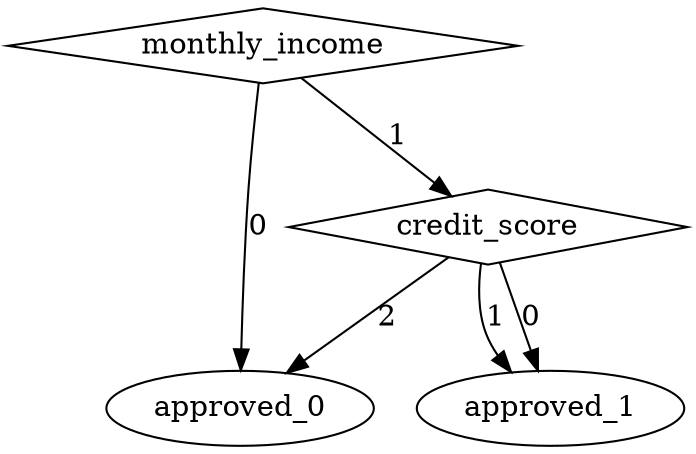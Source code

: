 digraph {
node [label=approved_0,style=""] approved_0
node [label=approved_1,style=""] approved_1
node [label=approved_1,style=""] approved_1
node [label=approved_0,style=""] approved_0
node [label=credit_score,shape="diamond",style=""] 1
node [label=monthly_income,shape="diamond",style=""] 0

1 -> approved_0 [label="2"]
1 -> approved_1 [label="1"]
1 -> approved_1 [label="0"]
0 -> 1 [label="1"]
0 -> approved_0 [label="0"]
}